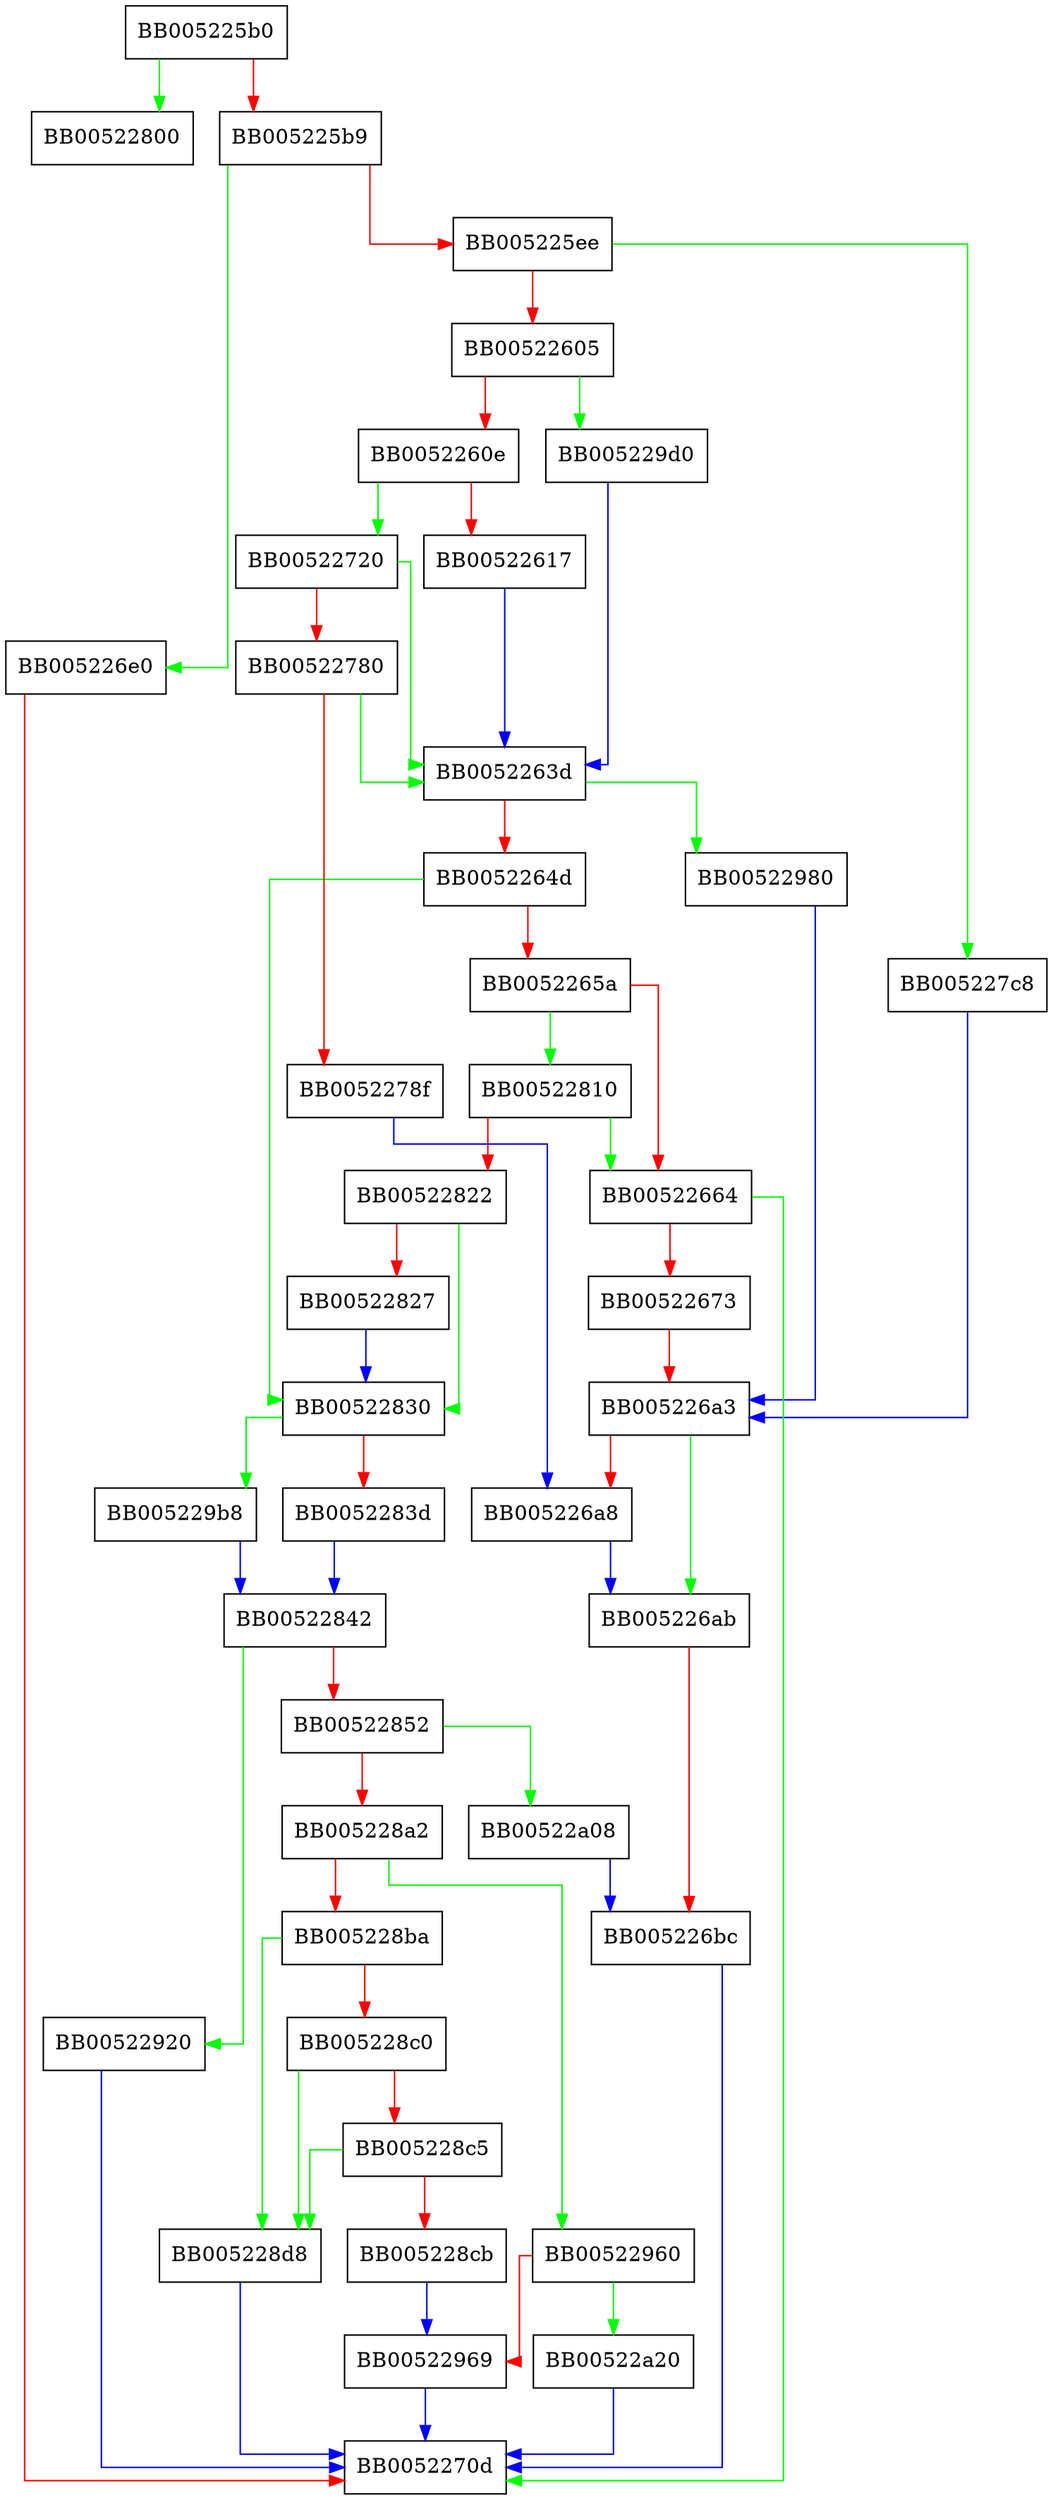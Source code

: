 digraph asn1_template_ex_d2i {
  node [shape="box"];
  graph [splines=ortho];
  BB005225b0 -> BB00522800 [color="green"];
  BB005225b0 -> BB005225b9 [color="red"];
  BB005225b9 -> BB005226e0 [color="green"];
  BB005225b9 -> BB005225ee [color="red"];
  BB005225ee -> BB005227c8 [color="green"];
  BB005225ee -> BB00522605 [color="red"];
  BB00522605 -> BB005229d0 [color="green"];
  BB00522605 -> BB0052260e [color="red"];
  BB0052260e -> BB00522720 [color="green"];
  BB0052260e -> BB00522617 [color="red"];
  BB00522617 -> BB0052263d [color="blue"];
  BB0052263d -> BB00522980 [color="green"];
  BB0052263d -> BB0052264d [color="red"];
  BB0052264d -> BB00522830 [color="green"];
  BB0052264d -> BB0052265a [color="red"];
  BB0052265a -> BB00522810 [color="green"];
  BB0052265a -> BB00522664 [color="red"];
  BB00522664 -> BB0052270d [color="green"];
  BB00522664 -> BB00522673 [color="red"];
  BB00522673 -> BB005226a3 [color="red"];
  BB005226a3 -> BB005226ab [color="green"];
  BB005226a3 -> BB005226a8 [color="red"];
  BB005226a8 -> BB005226ab [color="blue"];
  BB005226ab -> BB005226bc [color="red"];
  BB005226bc -> BB0052270d [color="blue"];
  BB005226e0 -> BB0052270d [color="red"];
  BB00522720 -> BB0052263d [color="green"];
  BB00522720 -> BB00522780 [color="red"];
  BB00522780 -> BB0052263d [color="green"];
  BB00522780 -> BB0052278f [color="red"];
  BB0052278f -> BB005226a8 [color="blue"];
  BB005227c8 -> BB005226a3 [color="blue"];
  BB00522810 -> BB00522664 [color="green"];
  BB00522810 -> BB00522822 [color="red"];
  BB00522822 -> BB00522830 [color="green"];
  BB00522822 -> BB00522827 [color="red"];
  BB00522827 -> BB00522830 [color="blue"];
  BB00522830 -> BB005229b8 [color="green"];
  BB00522830 -> BB0052283d [color="red"];
  BB0052283d -> BB00522842 [color="blue"];
  BB00522842 -> BB00522920 [color="green"];
  BB00522842 -> BB00522852 [color="red"];
  BB00522852 -> BB00522a08 [color="green"];
  BB00522852 -> BB005228a2 [color="red"];
  BB005228a2 -> BB00522960 [color="green"];
  BB005228a2 -> BB005228ba [color="red"];
  BB005228ba -> BB005228d8 [color="green"];
  BB005228ba -> BB005228c0 [color="red"];
  BB005228c0 -> BB005228d8 [color="green"];
  BB005228c0 -> BB005228c5 [color="red"];
  BB005228c5 -> BB005228d8 [color="green"];
  BB005228c5 -> BB005228cb [color="red"];
  BB005228cb -> BB00522969 [color="blue"];
  BB005228d8 -> BB0052270d [color="blue"];
  BB00522920 -> BB0052270d [color="blue"];
  BB00522960 -> BB00522a20 [color="green"];
  BB00522960 -> BB00522969 [color="red"];
  BB00522969 -> BB0052270d [color="blue"];
  BB00522980 -> BB005226a3 [color="blue"];
  BB005229b8 -> BB00522842 [color="blue"];
  BB005229d0 -> BB0052263d [color="blue"];
  BB00522a08 -> BB005226bc [color="blue"];
  BB00522a20 -> BB0052270d [color="blue"];
}